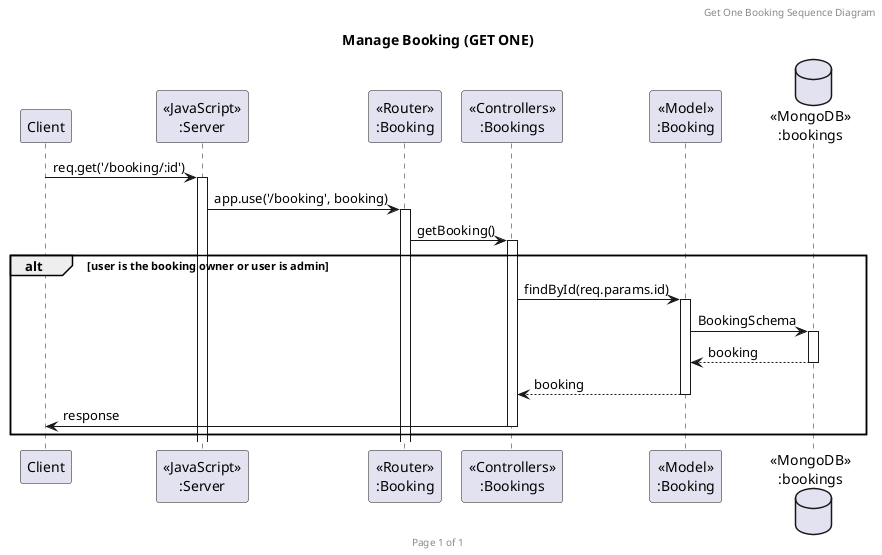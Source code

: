 @startuml Get One Booking

header Get One Booking Sequence Diagram
footer Page %page% of %lastpage%
title "Manage Booking (GET ONE)"

participant "Client" as client
participant "<<JavaScript>>\n:Server" as server
participant "<<Router>>\n:Booking" as routerBookings
participant "<<Controllers>>\n:Bookings" as controllersBookings
participant "<<Model>>\n:Booking" as modelBooking
database "<<MongoDB>>\n:bookings" as BookingsDatabase

client -> server ++:req.get('/booking/:id')
server -> routerBookings ++:app.use('/booking', booking)
routerBookings -> controllersBookings ++:getBooking()
alt user is the booking owner or user is admin
    controllersBookings -> modelBooking ++:findById(req.params.id)
    modelBooking -> BookingsDatabase ++: BookingSchema
    BookingsDatabase --> modelBooking --: booking
    controllersBookings <-- modelBooking --: booking
    controllersBookings -> client --: response
end
@enduml
